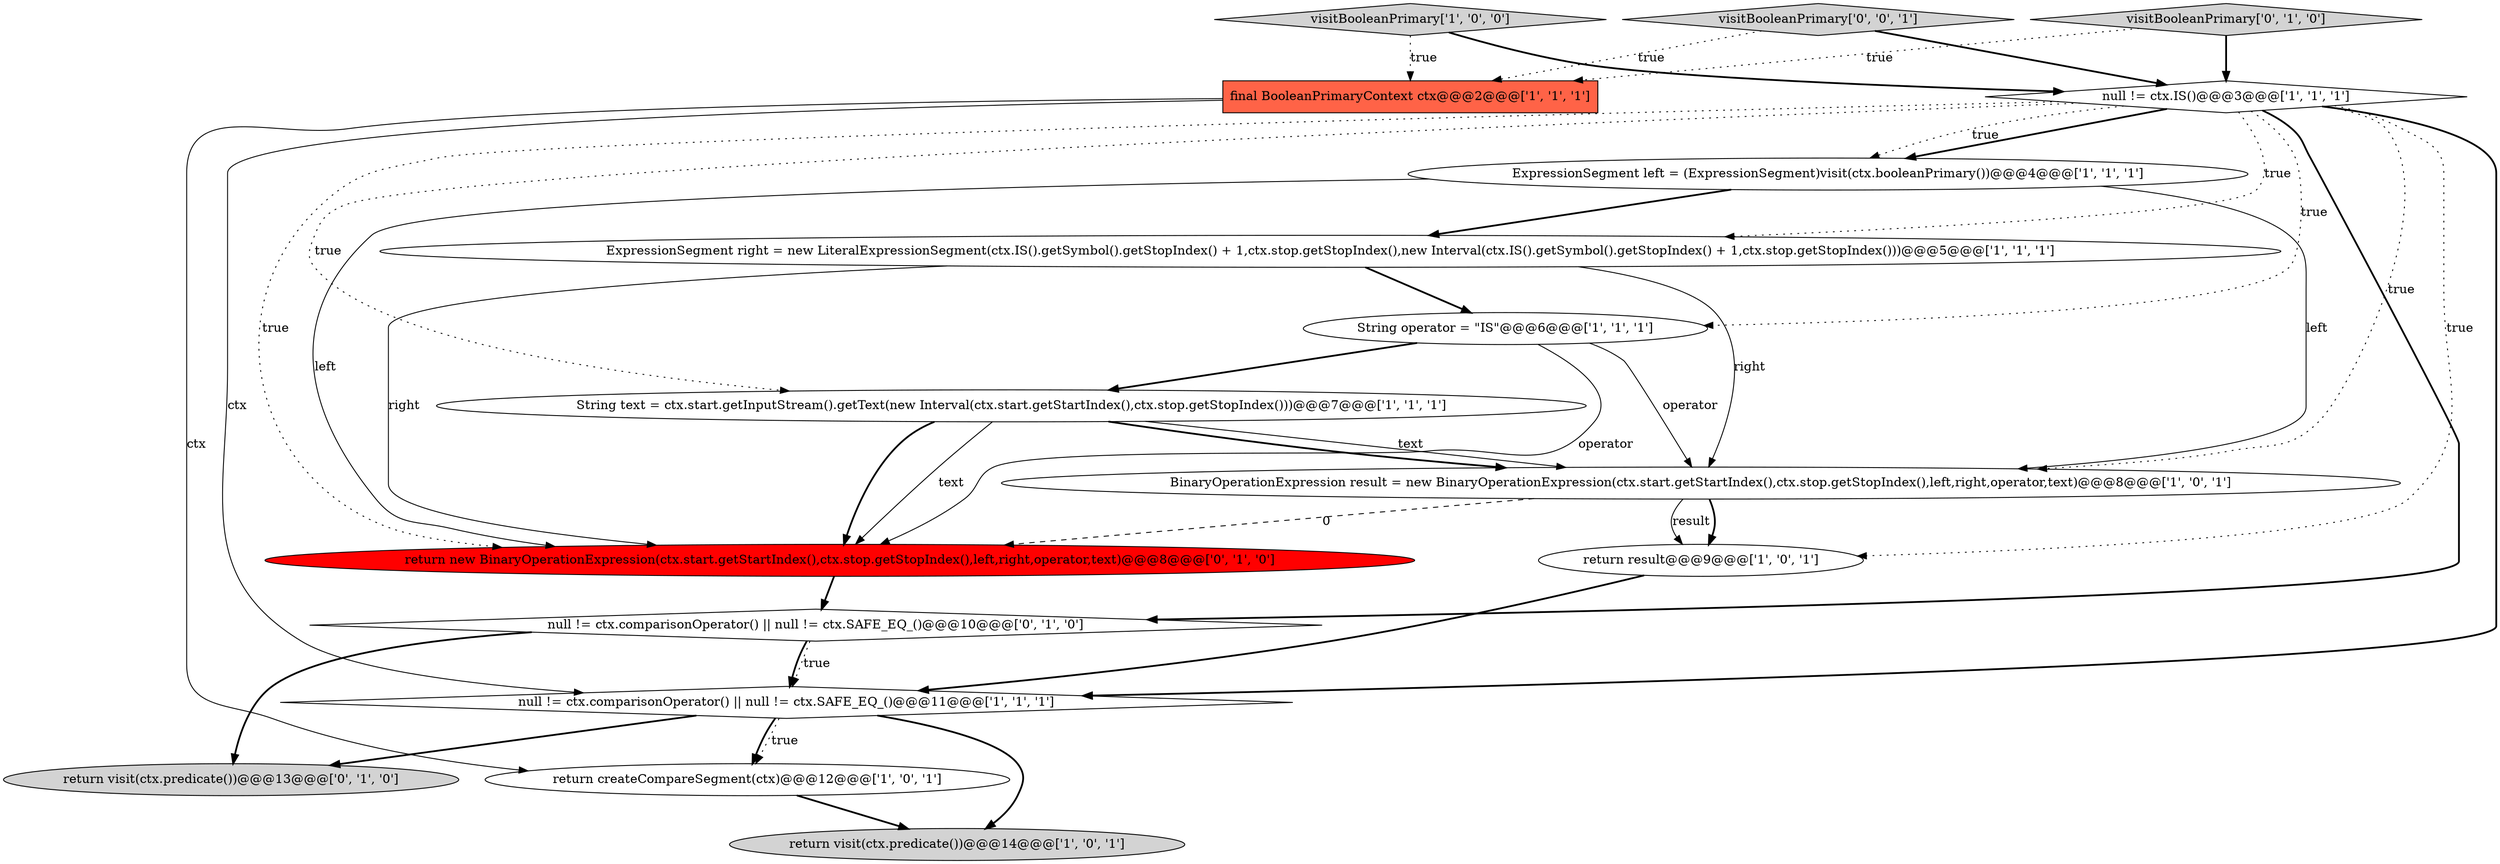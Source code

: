 digraph {
1 [style = filled, label = "return visit(ctx.predicate())@@@14@@@['1', '0', '1']", fillcolor = lightgray, shape = ellipse image = "AAA0AAABBB1BBB"];
11 [style = filled, label = "null != ctx.comparisonOperator() || null != ctx.SAFE_EQ_()@@@11@@@['1', '1', '1']", fillcolor = white, shape = diamond image = "AAA0AAABBB1BBB"];
8 [style = filled, label = "final BooleanPrimaryContext ctx@@@2@@@['1', '1', '1']", fillcolor = tomato, shape = box image = "AAA0AAABBB1BBB"];
10 [style = filled, label = "BinaryOperationExpression result = new BinaryOperationExpression(ctx.start.getStartIndex(),ctx.stop.getStopIndex(),left,right,operator,text)@@@8@@@['1', '0', '1']", fillcolor = white, shape = ellipse image = "AAA0AAABBB1BBB"];
3 [style = filled, label = "return result@@@9@@@['1', '0', '1']", fillcolor = white, shape = ellipse image = "AAA0AAABBB1BBB"];
5 [style = filled, label = "ExpressionSegment left = (ExpressionSegment)visit(ctx.booleanPrimary())@@@4@@@['1', '1', '1']", fillcolor = white, shape = ellipse image = "AAA0AAABBB1BBB"];
16 [style = filled, label = "visitBooleanPrimary['0', '0', '1']", fillcolor = lightgray, shape = diamond image = "AAA0AAABBB3BBB"];
9 [style = filled, label = "null != ctx.IS()@@@3@@@['1', '1', '1']", fillcolor = white, shape = diamond image = "AAA0AAABBB1BBB"];
0 [style = filled, label = "return createCompareSegment(ctx)@@@12@@@['1', '0', '1']", fillcolor = white, shape = ellipse image = "AAA0AAABBB1BBB"];
2 [style = filled, label = "ExpressionSegment right = new LiteralExpressionSegment(ctx.IS().getSymbol().getStopIndex() + 1,ctx.stop.getStopIndex(),new Interval(ctx.IS().getSymbol().getStopIndex() + 1,ctx.stop.getStopIndex()))@@@5@@@['1', '1', '1']", fillcolor = white, shape = ellipse image = "AAA0AAABBB1BBB"];
7 [style = filled, label = "visitBooleanPrimary['1', '0', '0']", fillcolor = lightgray, shape = diamond image = "AAA0AAABBB1BBB"];
6 [style = filled, label = "String operator = \"IS\"@@@6@@@['1', '1', '1']", fillcolor = white, shape = ellipse image = "AAA0AAABBB1BBB"];
4 [style = filled, label = "String text = ctx.start.getInputStream().getText(new Interval(ctx.start.getStartIndex(),ctx.stop.getStopIndex()))@@@7@@@['1', '1', '1']", fillcolor = white, shape = ellipse image = "AAA0AAABBB1BBB"];
12 [style = filled, label = "return visit(ctx.predicate())@@@13@@@['0', '1', '0']", fillcolor = lightgray, shape = ellipse image = "AAA0AAABBB2BBB"];
15 [style = filled, label = "visitBooleanPrimary['0', '1', '0']", fillcolor = lightgray, shape = diamond image = "AAA0AAABBB2BBB"];
13 [style = filled, label = "null != ctx.comparisonOperator() || null != ctx.SAFE_EQ_()@@@10@@@['0', '1', '0']", fillcolor = white, shape = diamond image = "AAA0AAABBB2BBB"];
14 [style = filled, label = "return new BinaryOperationExpression(ctx.start.getStartIndex(),ctx.stop.getStopIndex(),left,right,operator,text)@@@8@@@['0', '1', '0']", fillcolor = red, shape = ellipse image = "AAA1AAABBB2BBB"];
5->14 [style = solid, label="left"];
4->10 [style = bold, label=""];
16->8 [style = dotted, label="true"];
4->14 [style = bold, label=""];
16->9 [style = bold, label=""];
9->11 [style = bold, label=""];
11->1 [style = bold, label=""];
2->6 [style = bold, label=""];
6->10 [style = solid, label="operator"];
3->11 [style = bold, label=""];
10->3 [style = bold, label=""];
8->11 [style = solid, label="ctx"];
11->12 [style = bold, label=""];
9->6 [style = dotted, label="true"];
2->10 [style = solid, label="right"];
13->11 [style = bold, label=""];
9->14 [style = dotted, label="true"];
7->9 [style = bold, label=""];
6->4 [style = bold, label=""];
5->10 [style = solid, label="left"];
4->14 [style = solid, label="text"];
5->2 [style = bold, label=""];
8->0 [style = solid, label="ctx"];
11->0 [style = bold, label=""];
13->12 [style = bold, label=""];
15->8 [style = dotted, label="true"];
15->9 [style = bold, label=""];
0->1 [style = bold, label=""];
9->2 [style = dotted, label="true"];
11->0 [style = dotted, label="true"];
6->14 [style = solid, label="operator"];
9->4 [style = dotted, label="true"];
9->5 [style = bold, label=""];
13->11 [style = dotted, label="true"];
14->13 [style = bold, label=""];
10->3 [style = solid, label="result"];
7->8 [style = dotted, label="true"];
9->10 [style = dotted, label="true"];
10->14 [style = dashed, label="0"];
9->3 [style = dotted, label="true"];
4->10 [style = solid, label="text"];
2->14 [style = solid, label="right"];
9->13 [style = bold, label=""];
9->5 [style = dotted, label="true"];
}
